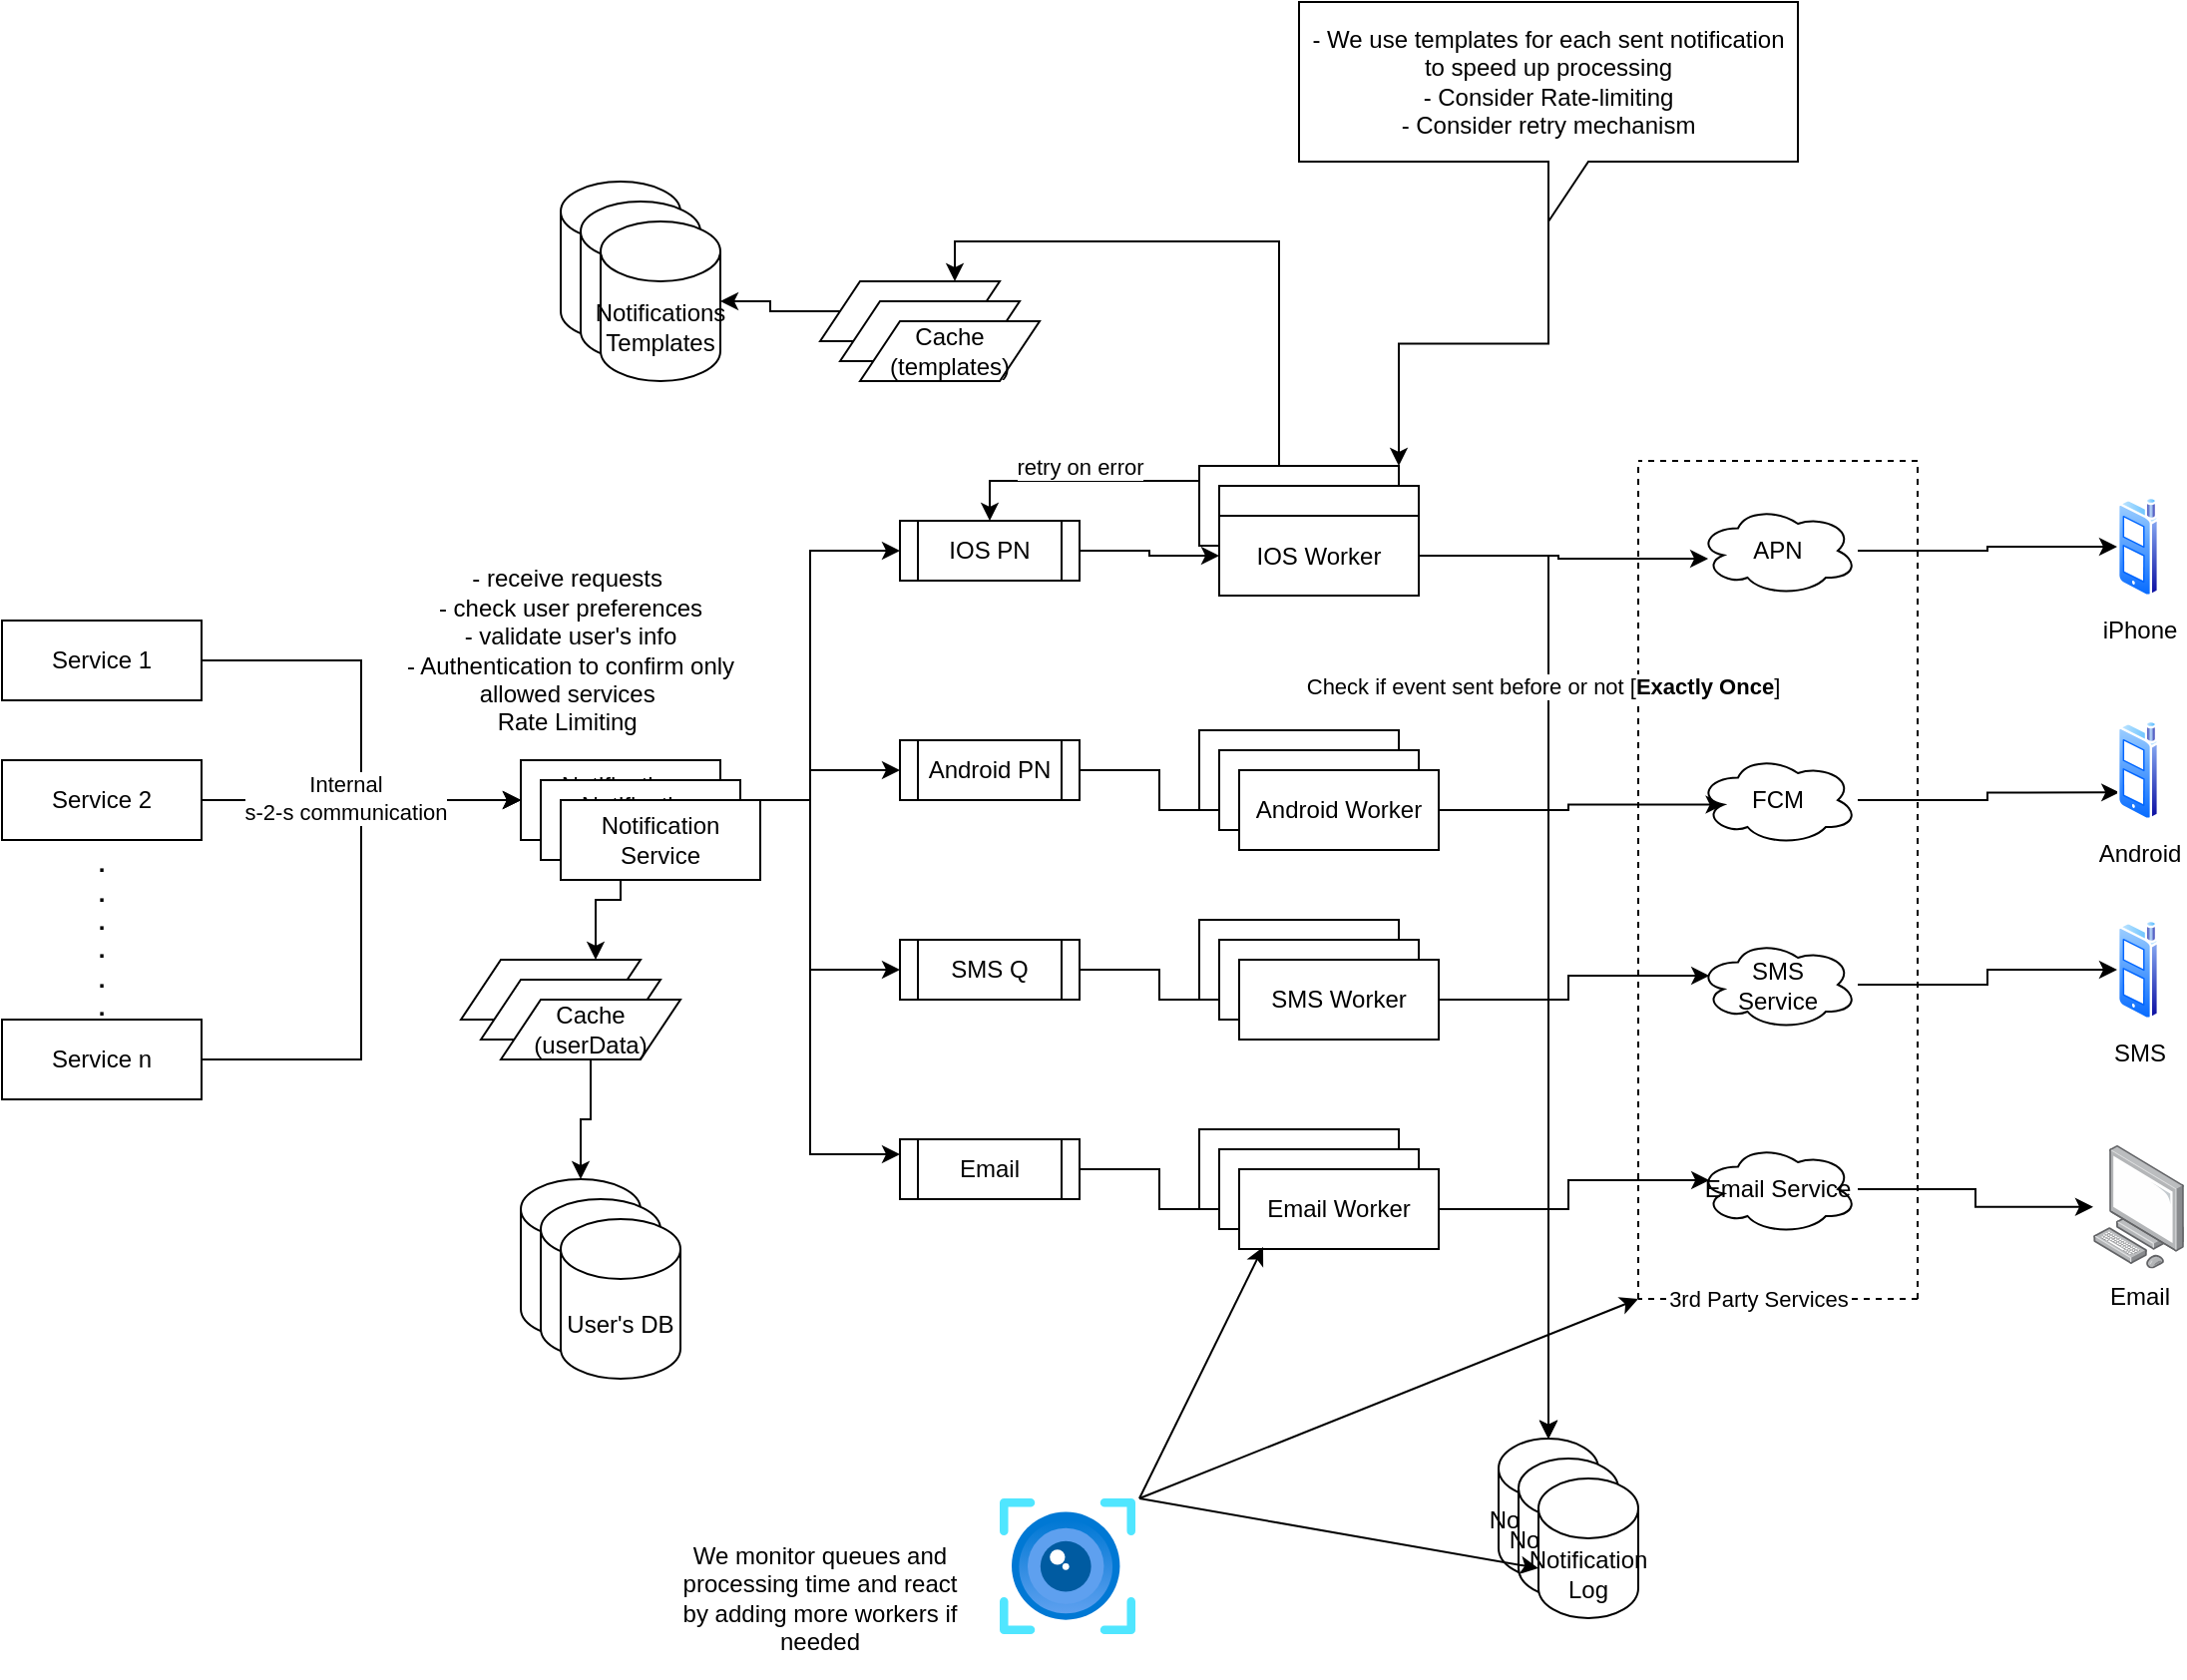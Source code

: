 <mxfile version="24.7.16">
  <diagram name="Page-1" id="NLXaHPt7EvbyLJeMmwPG">
    <mxGraphModel dx="1674" dy="1816" grid="1" gridSize="10" guides="1" tooltips="1" connect="1" arrows="1" fold="1" page="1" pageScale="1" pageWidth="850" pageHeight="1100" math="0" shadow="0">
      <root>
        <mxCell id="0" />
        <mxCell id="1" parent="0" />
        <mxCell id="RzXXmSxFQPVKrlZQ7P__-6" style="edgeStyle=orthogonalEdgeStyle;rounded=0;orthogonalLoop=1;jettySize=auto;html=1;entryX=0;entryY=0.5;entryDx=0;entryDy=0;" parent="1" source="RzXXmSxFQPVKrlZQ7P__-1" target="RzXXmSxFQPVKrlZQ7P__-5" edge="1">
          <mxGeometry relative="1" as="geometry" />
        </mxCell>
        <mxCell id="RzXXmSxFQPVKrlZQ7P__-1" value="Service 1" style="rounded=0;whiteSpace=wrap;html=1;" parent="1" vertex="1">
          <mxGeometry x="40" y="180" width="100" height="40" as="geometry" />
        </mxCell>
        <mxCell id="RzXXmSxFQPVKrlZQ7P__-8" style="edgeStyle=orthogonalEdgeStyle;rounded=0;orthogonalLoop=1;jettySize=auto;html=1;" parent="1" source="RzXXmSxFQPVKrlZQ7P__-2" target="RzXXmSxFQPVKrlZQ7P__-5" edge="1">
          <mxGeometry relative="1" as="geometry" />
        </mxCell>
        <mxCell id="RzXXmSxFQPVKrlZQ7P__-2" value="Service 2" style="rounded=0;whiteSpace=wrap;html=1;" parent="1" vertex="1">
          <mxGeometry x="40" y="250" width="100" height="40" as="geometry" />
        </mxCell>
        <mxCell id="RzXXmSxFQPVKrlZQ7P__-9" style="edgeStyle=orthogonalEdgeStyle;rounded=0;orthogonalLoop=1;jettySize=auto;html=1;entryX=0;entryY=0.5;entryDx=0;entryDy=0;" parent="1" source="RzXXmSxFQPVKrlZQ7P__-3" target="RzXXmSxFQPVKrlZQ7P__-5" edge="1">
          <mxGeometry relative="1" as="geometry" />
        </mxCell>
        <mxCell id="RzXXmSxFQPVKrlZQ7P__-10" value="Internal &lt;br&gt;s-2-s communication" style="edgeLabel;html=1;align=center;verticalAlign=middle;resizable=0;points=[];" parent="RzXXmSxFQPVKrlZQ7P__-9" vertex="1" connectable="0">
          <mxGeometry x="0.688" y="1" relative="1" as="geometry">
            <mxPoint x="-43" as="offset" />
          </mxGeometry>
        </mxCell>
        <mxCell id="RzXXmSxFQPVKrlZQ7P__-3" value="Service n" style="rounded=0;whiteSpace=wrap;html=1;" parent="1" vertex="1">
          <mxGeometry x="40" y="380" width="100" height="40" as="geometry" />
        </mxCell>
        <mxCell id="RzXXmSxFQPVKrlZQ7P__-4" value="&lt;b&gt;.&lt;br&gt;.&lt;br&gt;.&lt;br&gt;.&lt;br&gt;.&lt;br&gt;.&lt;/b&gt;&lt;div&gt;&lt;br&gt;&lt;/div&gt;" style="text;html=1;align=center;verticalAlign=middle;whiteSpace=wrap;rounded=0;" parent="1" vertex="1">
          <mxGeometry x="60" y="330" width="60" height="30" as="geometry" />
        </mxCell>
        <mxCell id="RzXXmSxFQPVKrlZQ7P__-20" style="edgeStyle=orthogonalEdgeStyle;rounded=0;orthogonalLoop=1;jettySize=auto;html=1;entryX=0.75;entryY=0;entryDx=0;entryDy=0;" parent="1" source="RzXXmSxFQPVKrlZQ7P__-5" target="RzXXmSxFQPVKrlZQ7P__-14" edge="1">
          <mxGeometry relative="1" as="geometry" />
        </mxCell>
        <mxCell id="RzXXmSxFQPVKrlZQ7P__-25" style="edgeStyle=orthogonalEdgeStyle;rounded=0;orthogonalLoop=1;jettySize=auto;html=1;entryX=0;entryY=0.5;entryDx=0;entryDy=0;" parent="1" source="RzXXmSxFQPVKrlZQ7P__-5" target="RzXXmSxFQPVKrlZQ7P__-21" edge="1">
          <mxGeometry relative="1" as="geometry" />
        </mxCell>
        <mxCell id="RzXXmSxFQPVKrlZQ7P__-26" style="edgeStyle=orthogonalEdgeStyle;rounded=0;orthogonalLoop=1;jettySize=auto;html=1;entryX=0;entryY=0.5;entryDx=0;entryDy=0;" parent="1" source="RzXXmSxFQPVKrlZQ7P__-5" target="RzXXmSxFQPVKrlZQ7P__-22" edge="1">
          <mxGeometry relative="1" as="geometry" />
        </mxCell>
        <mxCell id="RzXXmSxFQPVKrlZQ7P__-27" style="edgeStyle=orthogonalEdgeStyle;rounded=0;orthogonalLoop=1;jettySize=auto;html=1;entryX=0;entryY=0.5;entryDx=0;entryDy=0;" parent="1" source="RzXXmSxFQPVKrlZQ7P__-5" target="RzXXmSxFQPVKrlZQ7P__-23" edge="1">
          <mxGeometry relative="1" as="geometry" />
        </mxCell>
        <mxCell id="RzXXmSxFQPVKrlZQ7P__-28" style="edgeStyle=orthogonalEdgeStyle;rounded=0;orthogonalLoop=1;jettySize=auto;html=1;entryX=0;entryY=0.25;entryDx=0;entryDy=0;" parent="1" source="RzXXmSxFQPVKrlZQ7P__-5" target="RzXXmSxFQPVKrlZQ7P__-24" edge="1">
          <mxGeometry relative="1" as="geometry" />
        </mxCell>
        <mxCell id="RzXXmSxFQPVKrlZQ7P__-5" value="Notification Service" style="rounded=0;whiteSpace=wrap;html=1;" parent="1" vertex="1">
          <mxGeometry x="300" y="250" width="100" height="40" as="geometry" />
        </mxCell>
        <mxCell id="RzXXmSxFQPVKrlZQ7P__-17" value="" style="group" parent="1" vertex="1" connectable="0">
          <mxGeometry x="270" y="350" width="110" height="50" as="geometry" />
        </mxCell>
        <mxCell id="RzXXmSxFQPVKrlZQ7P__-14" value="" style="shape=parallelogram;perimeter=parallelogramPerimeter;whiteSpace=wrap;html=1;fixedSize=1;" parent="RzXXmSxFQPVKrlZQ7P__-17" vertex="1">
          <mxGeometry width="90" height="30" as="geometry" />
        </mxCell>
        <mxCell id="RzXXmSxFQPVKrlZQ7P__-15" value="" style="shape=parallelogram;perimeter=parallelogramPerimeter;whiteSpace=wrap;html=1;fixedSize=1;" parent="RzXXmSxFQPVKrlZQ7P__-17" vertex="1">
          <mxGeometry x="10" y="10" width="90" height="30" as="geometry" />
        </mxCell>
        <mxCell id="RzXXmSxFQPVKrlZQ7P__-16" value="Cache&lt;br&gt;(userData)" style="shape=parallelogram;perimeter=parallelogramPerimeter;whiteSpace=wrap;html=1;fixedSize=1;" parent="RzXXmSxFQPVKrlZQ7P__-17" vertex="1">
          <mxGeometry x="20" y="20" width="90" height="30" as="geometry" />
        </mxCell>
        <mxCell id="RzXXmSxFQPVKrlZQ7P__-18" value="" style="group" parent="1" vertex="1" connectable="0">
          <mxGeometry x="300" y="460" width="80" height="100" as="geometry" />
        </mxCell>
        <mxCell id="RzXXmSxFQPVKrlZQ7P__-11" value="" style="shape=cylinder3;whiteSpace=wrap;html=1;boundedLbl=1;backgroundOutline=1;size=15;" parent="RzXXmSxFQPVKrlZQ7P__-18" vertex="1">
          <mxGeometry width="60" height="80" as="geometry" />
        </mxCell>
        <mxCell id="RzXXmSxFQPVKrlZQ7P__-12" value="" style="shape=cylinder3;whiteSpace=wrap;html=1;boundedLbl=1;backgroundOutline=1;size=15;" parent="RzXXmSxFQPVKrlZQ7P__-18" vertex="1">
          <mxGeometry x="10" y="10" width="60" height="80" as="geometry" />
        </mxCell>
        <mxCell id="RzXXmSxFQPVKrlZQ7P__-13" value="User&#39;s DB" style="shape=cylinder3;whiteSpace=wrap;html=1;boundedLbl=1;backgroundOutline=1;size=15;strokeColor=default;align=center;verticalAlign=middle;fontFamily=Helvetica;fontSize=12;fontColor=default;fillColor=default;" parent="RzXXmSxFQPVKrlZQ7P__-18" vertex="1">
          <mxGeometry x="20" y="20" width="60" height="80" as="geometry" />
        </mxCell>
        <mxCell id="RzXXmSxFQPVKrlZQ7P__-19" style="edgeStyle=orthogonalEdgeStyle;rounded=0;orthogonalLoop=1;jettySize=auto;html=1;entryX=0.5;entryY=0;entryDx=0;entryDy=0;entryPerimeter=0;" parent="1" source="RzXXmSxFQPVKrlZQ7P__-16" target="RzXXmSxFQPVKrlZQ7P__-11" edge="1">
          <mxGeometry relative="1" as="geometry" />
        </mxCell>
        <mxCell id="RzXXmSxFQPVKrlZQ7P__-66" value="" style="edgeStyle=orthogonalEdgeStyle;rounded=0;orthogonalLoop=1;jettySize=auto;html=1;" parent="1" source="RzXXmSxFQPVKrlZQ7P__-21" target="RzXXmSxFQPVKrlZQ7P__-51" edge="1">
          <mxGeometry relative="1" as="geometry" />
        </mxCell>
        <mxCell id="RzXXmSxFQPVKrlZQ7P__-21" value="IOS PN" style="shape=process;whiteSpace=wrap;html=1;backgroundOutline=1;" parent="1" vertex="1">
          <mxGeometry x="490" y="130" width="90" height="30" as="geometry" />
        </mxCell>
        <mxCell id="RzXXmSxFQPVKrlZQ7P__-65" value="" style="edgeStyle=orthogonalEdgeStyle;rounded=0;orthogonalLoop=1;jettySize=auto;html=1;" parent="1" source="RzXXmSxFQPVKrlZQ7P__-22" target="RzXXmSxFQPVKrlZQ7P__-56" edge="1">
          <mxGeometry relative="1" as="geometry" />
        </mxCell>
        <mxCell id="RzXXmSxFQPVKrlZQ7P__-22" value="Android PN" style="shape=process;whiteSpace=wrap;html=1;backgroundOutline=1;" parent="1" vertex="1">
          <mxGeometry x="490" y="240" width="90" height="30" as="geometry" />
        </mxCell>
        <mxCell id="RzXXmSxFQPVKrlZQ7P__-64" value="" style="edgeStyle=orthogonalEdgeStyle;rounded=0;orthogonalLoop=1;jettySize=auto;html=1;" parent="1" source="RzXXmSxFQPVKrlZQ7P__-23" target="RzXXmSxFQPVKrlZQ7P__-59" edge="1">
          <mxGeometry relative="1" as="geometry" />
        </mxCell>
        <mxCell id="RzXXmSxFQPVKrlZQ7P__-23" value="SMS Q" style="shape=process;whiteSpace=wrap;html=1;backgroundOutline=1;" parent="1" vertex="1">
          <mxGeometry x="490" y="340" width="90" height="30" as="geometry" />
        </mxCell>
        <mxCell id="RzXXmSxFQPVKrlZQ7P__-67" value="" style="edgeStyle=orthogonalEdgeStyle;rounded=0;orthogonalLoop=1;jettySize=auto;html=1;" parent="1" source="RzXXmSxFQPVKrlZQ7P__-24" target="RzXXmSxFQPVKrlZQ7P__-62" edge="1">
          <mxGeometry relative="1" as="geometry" />
        </mxCell>
        <mxCell id="RzXXmSxFQPVKrlZQ7P__-24" value="Email" style="shape=process;whiteSpace=wrap;html=1;backgroundOutline=1;" parent="1" vertex="1">
          <mxGeometry x="490" y="440" width="90" height="30" as="geometry" />
        </mxCell>
        <mxCell id="RzXXmSxFQPVKrlZQ7P__-29" value="- receive requests&amp;nbsp;&lt;br&gt;- check user preferences&lt;br&gt;- validate user&#39;s info&lt;br&gt;- Authentication to confirm only allowed services&amp;nbsp;&lt;br&gt;Rate Limiting&amp;nbsp;" style="text;html=1;align=center;verticalAlign=middle;whiteSpace=wrap;rounded=0;" parent="1" vertex="1">
          <mxGeometry x="235" y="180" width="180" height="30" as="geometry" />
        </mxCell>
        <mxCell id="RzXXmSxFQPVKrlZQ7P__-30" value="Notification Service" style="rounded=0;whiteSpace=wrap;html=1;" parent="1" vertex="1">
          <mxGeometry x="310" y="260" width="100" height="40" as="geometry" />
        </mxCell>
        <mxCell id="RzXXmSxFQPVKrlZQ7P__-31" value="Notification Service" style="rounded=0;whiteSpace=wrap;html=1;" parent="1" vertex="1">
          <mxGeometry x="320" y="270" width="100" height="40" as="geometry" />
        </mxCell>
        <mxCell id="YqJQJMSbK-VPxtodXvEf-1" style="edgeStyle=orthogonalEdgeStyle;rounded=0;orthogonalLoop=1;jettySize=auto;html=1;entryX=0.5;entryY=0;entryDx=0;entryDy=0;" edge="1" parent="1" source="RzXXmSxFQPVKrlZQ7P__-49" target="RzXXmSxFQPVKrlZQ7P__-21">
          <mxGeometry relative="1" as="geometry">
            <Array as="points">
              <mxPoint x="535" y="110" />
            </Array>
          </mxGeometry>
        </mxCell>
        <mxCell id="YqJQJMSbK-VPxtodXvEf-2" value="retry on error" style="edgeLabel;html=1;align=center;verticalAlign=middle;resizable=0;points=[];" vertex="1" connectable="0" parent="YqJQJMSbK-VPxtodXvEf-1">
          <mxGeometry x="0.2" y="-2" relative="1" as="geometry">
            <mxPoint x="15" y="-5" as="offset" />
          </mxGeometry>
        </mxCell>
        <mxCell id="YqJQJMSbK-VPxtodXvEf-16" style="edgeStyle=orthogonalEdgeStyle;rounded=0;orthogonalLoop=1;jettySize=auto;html=1;entryX=0.75;entryY=0;entryDx=0;entryDy=0;" edge="1" parent="1" source="RzXXmSxFQPVKrlZQ7P__-49" target="YqJQJMSbK-VPxtodXvEf-5">
          <mxGeometry relative="1" as="geometry">
            <Array as="points">
              <mxPoint x="680" y="-10" />
              <mxPoint x="518" y="-10" />
            </Array>
          </mxGeometry>
        </mxCell>
        <mxCell id="RzXXmSxFQPVKrlZQ7P__-49" value="IOS Worker" style="rounded=0;whiteSpace=wrap;html=1;" parent="1" vertex="1">
          <mxGeometry x="640" y="102.5" width="100" height="40" as="geometry" />
        </mxCell>
        <mxCell id="RzXXmSxFQPVKrlZQ7P__-50" value="IOS Worker" style="rounded=0;whiteSpace=wrap;html=1;" parent="1" vertex="1">
          <mxGeometry x="650" y="112.5" width="100" height="40" as="geometry" />
        </mxCell>
        <mxCell id="RzXXmSxFQPVKrlZQ7P__-78" style="edgeStyle=orthogonalEdgeStyle;rounded=0;orthogonalLoop=1;jettySize=auto;html=1;entryX=0.063;entryY=0.589;entryDx=0;entryDy=0;entryPerimeter=0;" parent="1" source="RzXXmSxFQPVKrlZQ7P__-51" target="RzXXmSxFQPVKrlZQ7P__-74" edge="1">
          <mxGeometry relative="1" as="geometry">
            <mxPoint x="860" y="165" as="targetPoint" />
          </mxGeometry>
        </mxCell>
        <mxCell id="RzXXmSxFQPVKrlZQ7P__-51" value="IOS Worker" style="rounded=0;whiteSpace=wrap;html=1;" parent="1" vertex="1">
          <mxGeometry x="650" y="127.5" width="100" height="40" as="geometry" />
        </mxCell>
        <mxCell id="RzXXmSxFQPVKrlZQ7P__-52" value="IOS Worker" style="rounded=0;whiteSpace=wrap;html=1;" parent="1" vertex="1">
          <mxGeometry x="640" y="235" width="100" height="40" as="geometry" />
        </mxCell>
        <mxCell id="RzXXmSxFQPVKrlZQ7P__-55" value="IOS Worker" style="rounded=0;whiteSpace=wrap;html=1;" parent="1" vertex="1">
          <mxGeometry x="650" y="245" width="100" height="40" as="geometry" />
        </mxCell>
        <mxCell id="RzXXmSxFQPVKrlZQ7P__-79" style="edgeStyle=orthogonalEdgeStyle;rounded=0;orthogonalLoop=1;jettySize=auto;html=1;entryX=0.16;entryY=0.55;entryDx=0;entryDy=0;entryPerimeter=0;" parent="1" source="RzXXmSxFQPVKrlZQ7P__-56" target="RzXXmSxFQPVKrlZQ7P__-75" edge="1">
          <mxGeometry relative="1" as="geometry">
            <mxPoint x="860" y="275" as="targetPoint" />
          </mxGeometry>
        </mxCell>
        <mxCell id="RzXXmSxFQPVKrlZQ7P__-56" value="Android Worker" style="rounded=0;whiteSpace=wrap;html=1;" parent="1" vertex="1">
          <mxGeometry x="660" y="255" width="100" height="40" as="geometry" />
        </mxCell>
        <mxCell id="RzXXmSxFQPVKrlZQ7P__-57" value="SMS Worker" style="rounded=0;whiteSpace=wrap;html=1;" parent="1" vertex="1">
          <mxGeometry x="640" y="330" width="100" height="40" as="geometry" />
        </mxCell>
        <mxCell id="RzXXmSxFQPVKrlZQ7P__-58" value="SMS Worker" style="rounded=0;whiteSpace=wrap;html=1;" parent="1" vertex="1">
          <mxGeometry x="650" y="340" width="100" height="40" as="geometry" />
        </mxCell>
        <mxCell id="RzXXmSxFQPVKrlZQ7P__-80" style="edgeStyle=orthogonalEdgeStyle;rounded=0;orthogonalLoop=1;jettySize=auto;html=1;entryX=0.07;entryY=0.4;entryDx=0;entryDy=0;entryPerimeter=0;" parent="1" source="RzXXmSxFQPVKrlZQ7P__-59" target="RzXXmSxFQPVKrlZQ7P__-76" edge="1">
          <mxGeometry relative="1" as="geometry">
            <mxPoint x="860" y="370" as="targetPoint" />
          </mxGeometry>
        </mxCell>
        <mxCell id="RzXXmSxFQPVKrlZQ7P__-59" value="SMS Worker" style="rounded=0;whiteSpace=wrap;html=1;" parent="1" vertex="1">
          <mxGeometry x="660" y="350" width="100" height="40" as="geometry" />
        </mxCell>
        <mxCell id="RzXXmSxFQPVKrlZQ7P__-60" value="Email Worker" style="rounded=0;whiteSpace=wrap;html=1;" parent="1" vertex="1">
          <mxGeometry x="640" y="435" width="100" height="40" as="geometry" />
        </mxCell>
        <mxCell id="RzXXmSxFQPVKrlZQ7P__-61" value="Email Worker" style="rounded=0;whiteSpace=wrap;html=1;" parent="1" vertex="1">
          <mxGeometry x="650" y="445" width="100" height="40" as="geometry" />
        </mxCell>
        <mxCell id="RzXXmSxFQPVKrlZQ7P__-81" style="edgeStyle=orthogonalEdgeStyle;rounded=0;orthogonalLoop=1;jettySize=auto;html=1;entryX=0.07;entryY=0.4;entryDx=0;entryDy=0;entryPerimeter=0;" parent="1" source="RzXXmSxFQPVKrlZQ7P__-62" target="RzXXmSxFQPVKrlZQ7P__-77" edge="1">
          <mxGeometry relative="1" as="geometry">
            <mxPoint x="860" y="475" as="targetPoint" />
          </mxGeometry>
        </mxCell>
        <mxCell id="RzXXmSxFQPVKrlZQ7P__-62" value="Email Worker" style="rounded=0;whiteSpace=wrap;html=1;" parent="1" vertex="1">
          <mxGeometry x="660" y="455" width="100" height="40" as="geometry" />
        </mxCell>
        <mxCell id="RzXXmSxFQPVKrlZQ7P__-68" value="" style="endArrow=none;dashed=1;html=1;rounded=0;" parent="1" edge="1">
          <mxGeometry width="50" height="50" relative="1" as="geometry">
            <mxPoint x="860" y="520" as="sourcePoint" />
            <mxPoint x="860" y="100" as="targetPoint" />
          </mxGeometry>
        </mxCell>
        <mxCell id="RzXXmSxFQPVKrlZQ7P__-69" value="" style="endArrow=none;dashed=1;html=1;rounded=0;" parent="1" edge="1">
          <mxGeometry width="50" height="50" relative="1" as="geometry">
            <mxPoint x="1000" y="520" as="sourcePoint" />
            <mxPoint x="1000" y="100" as="targetPoint" />
          </mxGeometry>
        </mxCell>
        <mxCell id="RzXXmSxFQPVKrlZQ7P__-70" value="" style="endArrow=none;dashed=1;html=1;rounded=0;" parent="1" edge="1">
          <mxGeometry width="50" height="50" relative="1" as="geometry">
            <mxPoint x="1000" y="100" as="sourcePoint" />
            <mxPoint x="860" y="100" as="targetPoint" />
          </mxGeometry>
        </mxCell>
        <mxCell id="RzXXmSxFQPVKrlZQ7P__-71" value="" style="endArrow=none;dashed=1;html=1;rounded=0;" parent="1" edge="1">
          <mxGeometry width="50" height="50" relative="1" as="geometry">
            <mxPoint x="1000" y="520" as="sourcePoint" />
            <mxPoint x="860" y="520" as="targetPoint" />
          </mxGeometry>
        </mxCell>
        <mxCell id="RzXXmSxFQPVKrlZQ7P__-72" value="3rd Party Services" style="edgeLabel;html=1;align=center;verticalAlign=middle;resizable=0;points=[];" parent="RzXXmSxFQPVKrlZQ7P__-71" vertex="1" connectable="0">
          <mxGeometry x="0.471" y="-3" relative="1" as="geometry">
            <mxPoint x="23" y="3" as="offset" />
          </mxGeometry>
        </mxCell>
        <mxCell id="RzXXmSxFQPVKrlZQ7P__-84" style="edgeStyle=orthogonalEdgeStyle;rounded=0;orthogonalLoop=1;jettySize=auto;html=1;" parent="1" source="RzXXmSxFQPVKrlZQ7P__-74" target="RzXXmSxFQPVKrlZQ7P__-83" edge="1">
          <mxGeometry relative="1" as="geometry" />
        </mxCell>
        <mxCell id="RzXXmSxFQPVKrlZQ7P__-74" value="APN" style="ellipse;shape=cloud;whiteSpace=wrap;html=1;" parent="1" vertex="1">
          <mxGeometry x="890" y="122.5" width="80" height="45" as="geometry" />
        </mxCell>
        <mxCell id="RzXXmSxFQPVKrlZQ7P__-88" style="edgeStyle=orthogonalEdgeStyle;rounded=0;orthogonalLoop=1;jettySize=auto;html=1;entryX=0;entryY=0.75;entryDx=0;entryDy=0;" parent="1" source="RzXXmSxFQPVKrlZQ7P__-75" target="RzXXmSxFQPVKrlZQ7P__-85" edge="1">
          <mxGeometry relative="1" as="geometry" />
        </mxCell>
        <mxCell id="RzXXmSxFQPVKrlZQ7P__-75" value="FCM" style="ellipse;shape=cloud;whiteSpace=wrap;html=1;" parent="1" vertex="1">
          <mxGeometry x="890" y="247.5" width="80" height="45" as="geometry" />
        </mxCell>
        <mxCell id="RzXXmSxFQPVKrlZQ7P__-90" style="edgeStyle=orthogonalEdgeStyle;rounded=0;orthogonalLoop=1;jettySize=auto;html=1;entryX=0;entryY=0.5;entryDx=0;entryDy=0;" parent="1" source="RzXXmSxFQPVKrlZQ7P__-76" target="RzXXmSxFQPVKrlZQ7P__-86" edge="1">
          <mxGeometry relative="1" as="geometry" />
        </mxCell>
        <mxCell id="RzXXmSxFQPVKrlZQ7P__-76" value="SMS &lt;br&gt;Service" style="ellipse;shape=cloud;whiteSpace=wrap;html=1;" parent="1" vertex="1">
          <mxGeometry x="890" y="340" width="80" height="45" as="geometry" />
        </mxCell>
        <mxCell id="RzXXmSxFQPVKrlZQ7P__-91" style="edgeStyle=orthogonalEdgeStyle;rounded=0;orthogonalLoop=1;jettySize=auto;html=1;" parent="1" source="RzXXmSxFQPVKrlZQ7P__-77" target="RzXXmSxFQPVKrlZQ7P__-87" edge="1">
          <mxGeometry relative="1" as="geometry" />
        </mxCell>
        <mxCell id="RzXXmSxFQPVKrlZQ7P__-77" value="Email Service" style="ellipse;shape=cloud;whiteSpace=wrap;html=1;" parent="1" vertex="1">
          <mxGeometry x="890" y="442.5" width="80" height="45" as="geometry" />
        </mxCell>
        <mxCell id="RzXXmSxFQPVKrlZQ7P__-83" value="iPhone" style="image;aspect=fixed;perimeter=ellipsePerimeter;html=1;align=center;shadow=0;dashed=0;spacingTop=3;image=img/lib/active_directory/cell_phone.svg;" parent="1" vertex="1">
          <mxGeometry x="1100" y="118" width="21" height="50" as="geometry" />
        </mxCell>
        <mxCell id="RzXXmSxFQPVKrlZQ7P__-85" value="Android" style="image;aspect=fixed;perimeter=ellipsePerimeter;html=1;align=center;shadow=0;dashed=0;spacingTop=3;image=img/lib/active_directory/cell_phone.svg;" parent="1" vertex="1">
          <mxGeometry x="1100" y="230" width="21" height="50" as="geometry" />
        </mxCell>
        <mxCell id="RzXXmSxFQPVKrlZQ7P__-86" value="SMS" style="image;aspect=fixed;perimeter=ellipsePerimeter;html=1;align=center;shadow=0;dashed=0;spacingTop=3;image=img/lib/active_directory/cell_phone.svg;" parent="1" vertex="1">
          <mxGeometry x="1100" y="330" width="21" height="50" as="geometry" />
        </mxCell>
        <mxCell id="RzXXmSxFQPVKrlZQ7P__-87" value="Email" style="image;points=[];aspect=fixed;html=1;align=center;shadow=0;dashed=0;image=img/lib/allied_telesis/computer_and_terminals/Personal_Computer.svg;" parent="1" vertex="1">
          <mxGeometry x="1088" y="443" width="45.6" height="61.8" as="geometry" />
        </mxCell>
        <mxCell id="RzXXmSxFQPVKrlZQ7P__-92" value="Notification Log" style="shape=cylinder3;whiteSpace=wrap;html=1;boundedLbl=1;backgroundOutline=1;size=15;" parent="1" vertex="1">
          <mxGeometry x="790" y="590" width="50" height="70" as="geometry" />
        </mxCell>
        <mxCell id="RzXXmSxFQPVKrlZQ7P__-93" value="Notification Log" style="shape=cylinder3;whiteSpace=wrap;html=1;boundedLbl=1;backgroundOutline=1;size=15;" parent="1" vertex="1">
          <mxGeometry x="800" y="600" width="50" height="70" as="geometry" />
        </mxCell>
        <mxCell id="RzXXmSxFQPVKrlZQ7P__-94" value="Notification Log" style="shape=cylinder3;whiteSpace=wrap;html=1;boundedLbl=1;backgroundOutline=1;size=15;" parent="1" vertex="1">
          <mxGeometry x="810" y="610" width="50" height="70" as="geometry" />
        </mxCell>
        <mxCell id="RzXXmSxFQPVKrlZQ7P__-95" style="edgeStyle=orthogonalEdgeStyle;rounded=0;orthogonalLoop=1;jettySize=auto;html=1;entryX=0.5;entryY=0;entryDx=0;entryDy=0;entryPerimeter=0;" parent="1" source="RzXXmSxFQPVKrlZQ7P__-62" target="RzXXmSxFQPVKrlZQ7P__-92" edge="1">
          <mxGeometry relative="1" as="geometry" />
        </mxCell>
        <mxCell id="RzXXmSxFQPVKrlZQ7P__-96" style="edgeStyle=orthogonalEdgeStyle;rounded=0;orthogonalLoop=1;jettySize=auto;html=1;entryX=0.5;entryY=0;entryDx=0;entryDy=0;entryPerimeter=0;" parent="1" source="RzXXmSxFQPVKrlZQ7P__-59" target="RzXXmSxFQPVKrlZQ7P__-92" edge="1">
          <mxGeometry relative="1" as="geometry" />
        </mxCell>
        <mxCell id="RzXXmSxFQPVKrlZQ7P__-97" style="edgeStyle=orthogonalEdgeStyle;rounded=0;orthogonalLoop=1;jettySize=auto;html=1;entryX=0.5;entryY=0;entryDx=0;entryDy=0;entryPerimeter=0;" parent="1" source="RzXXmSxFQPVKrlZQ7P__-56" target="RzXXmSxFQPVKrlZQ7P__-92" edge="1">
          <mxGeometry relative="1" as="geometry" />
        </mxCell>
        <mxCell id="RzXXmSxFQPVKrlZQ7P__-98" style="edgeStyle=orthogonalEdgeStyle;rounded=0;orthogonalLoop=1;jettySize=auto;html=1;entryX=0.5;entryY=0;entryDx=0;entryDy=0;entryPerimeter=0;" parent="1" source="RzXXmSxFQPVKrlZQ7P__-51" target="RzXXmSxFQPVKrlZQ7P__-92" edge="1">
          <mxGeometry relative="1" as="geometry" />
        </mxCell>
        <mxCell id="YqJQJMSbK-VPxtodXvEf-3" value="Check if event sent before or not [&lt;b&gt;Exactly Once&lt;/b&gt;]" style="edgeLabel;html=1;align=center;verticalAlign=middle;resizable=0;points=[];" vertex="1" connectable="0" parent="RzXXmSxFQPVKrlZQ7P__-98">
          <mxGeometry x="-0.49" y="-3" relative="1" as="geometry">
            <mxPoint y="1" as="offset" />
          </mxGeometry>
        </mxCell>
        <mxCell id="YqJQJMSbK-VPxtodXvEf-13" style="edgeStyle=orthogonalEdgeStyle;rounded=0;orthogonalLoop=1;jettySize=auto;html=1;entryX=1;entryY=0;entryDx=0;entryDy=0;" edge="1" parent="1" source="RzXXmSxFQPVKrlZQ7P__-100" target="RzXXmSxFQPVKrlZQ7P__-49">
          <mxGeometry relative="1" as="geometry" />
        </mxCell>
        <mxCell id="RzXXmSxFQPVKrlZQ7P__-100" value="- We use templates for each sent notification to speed up processing&lt;br&gt;- Consider Rate-limiting&lt;br&gt;- Consider retry mechanism" style="shape=callout;whiteSpace=wrap;html=1;perimeter=calloutPerimeter;" parent="1" vertex="1">
          <mxGeometry x="690" y="-130" width="250" height="110" as="geometry" />
        </mxCell>
        <mxCell id="RzXXmSxFQPVKrlZQ7P__-101" value="" style="image;aspect=fixed;html=1;points=[];align=center;fontSize=12;image=img/lib/azure2/ai_machine_learning/Computer_Vision.svg;" parent="1" vertex="1">
          <mxGeometry x="540" y="620" width="68" height="68" as="geometry" />
        </mxCell>
        <mxCell id="RzXXmSxFQPVKrlZQ7P__-102" value="" style="endArrow=classic;html=1;rounded=0;entryX=0.12;entryY=0.975;entryDx=0;entryDy=0;entryPerimeter=0;" parent="1" target="RzXXmSxFQPVKrlZQ7P__-62" edge="1">
          <mxGeometry width="50" height="50" relative="1" as="geometry">
            <mxPoint x="610" y="620" as="sourcePoint" />
            <mxPoint x="660" y="570" as="targetPoint" />
          </mxGeometry>
        </mxCell>
        <mxCell id="RzXXmSxFQPVKrlZQ7P__-103" value="We monitor queues and processing time and react by adding more workers if needed" style="text;html=1;align=center;verticalAlign=middle;whiteSpace=wrap;rounded=0;" parent="1" vertex="1">
          <mxGeometry x="380" y="630" width="140" height="80" as="geometry" />
        </mxCell>
        <mxCell id="RzXXmSxFQPVKrlZQ7P__-104" value="" style="endArrow=classic;html=1;rounded=0;entryX=0;entryY=0;entryDx=0;entryDy=45;entryPerimeter=0;" parent="1" target="RzXXmSxFQPVKrlZQ7P__-94" edge="1">
          <mxGeometry width="50" height="50" relative="1" as="geometry">
            <mxPoint x="610" y="620" as="sourcePoint" />
            <mxPoint x="682" y="504" as="targetPoint" />
          </mxGeometry>
        </mxCell>
        <mxCell id="RzXXmSxFQPVKrlZQ7P__-105" value="" style="endArrow=classic;html=1;rounded=0;" parent="1" edge="1">
          <mxGeometry width="50" height="50" relative="1" as="geometry">
            <mxPoint x="610" y="620" as="sourcePoint" />
            <mxPoint x="860" y="520" as="targetPoint" />
          </mxGeometry>
        </mxCell>
        <mxCell id="YqJQJMSbK-VPxtodXvEf-4" value="" style="group" vertex="1" connectable="0" parent="1">
          <mxGeometry x="450" y="10" width="110" height="50" as="geometry" />
        </mxCell>
        <mxCell id="YqJQJMSbK-VPxtodXvEf-5" value="" style="shape=parallelogram;perimeter=parallelogramPerimeter;whiteSpace=wrap;html=1;fixedSize=1;" vertex="1" parent="YqJQJMSbK-VPxtodXvEf-4">
          <mxGeometry width="90" height="30" as="geometry" />
        </mxCell>
        <mxCell id="YqJQJMSbK-VPxtodXvEf-6" value="" style="shape=parallelogram;perimeter=parallelogramPerimeter;whiteSpace=wrap;html=1;fixedSize=1;" vertex="1" parent="YqJQJMSbK-VPxtodXvEf-4">
          <mxGeometry x="10" y="10" width="90" height="30" as="geometry" />
        </mxCell>
        <mxCell id="YqJQJMSbK-VPxtodXvEf-7" value="Cache&lt;br&gt;(templates)" style="shape=parallelogram;perimeter=parallelogramPerimeter;whiteSpace=wrap;html=1;fixedSize=1;" vertex="1" parent="YqJQJMSbK-VPxtodXvEf-4">
          <mxGeometry x="20" y="20" width="90" height="30" as="geometry" />
        </mxCell>
        <mxCell id="YqJQJMSbK-VPxtodXvEf-8" value="" style="group" vertex="1" connectable="0" parent="1">
          <mxGeometry x="320" y="-40" width="80" height="100" as="geometry" />
        </mxCell>
        <mxCell id="YqJQJMSbK-VPxtodXvEf-9" value="" style="shape=cylinder3;whiteSpace=wrap;html=1;boundedLbl=1;backgroundOutline=1;size=15;" vertex="1" parent="YqJQJMSbK-VPxtodXvEf-8">
          <mxGeometry width="60" height="80" as="geometry" />
        </mxCell>
        <mxCell id="YqJQJMSbK-VPxtodXvEf-10" value="" style="shape=cylinder3;whiteSpace=wrap;html=1;boundedLbl=1;backgroundOutline=1;size=15;" vertex="1" parent="YqJQJMSbK-VPxtodXvEf-8">
          <mxGeometry x="10" y="10" width="60" height="80" as="geometry" />
        </mxCell>
        <mxCell id="YqJQJMSbK-VPxtodXvEf-11" value="Notifications Templates" style="shape=cylinder3;whiteSpace=wrap;html=1;boundedLbl=1;backgroundOutline=1;size=15;strokeColor=default;align=center;verticalAlign=middle;fontFamily=Helvetica;fontSize=12;fontColor=default;fillColor=default;" vertex="1" parent="YqJQJMSbK-VPxtodXvEf-8">
          <mxGeometry x="20" y="20" width="60" height="80" as="geometry" />
        </mxCell>
        <mxCell id="YqJQJMSbK-VPxtodXvEf-15" value="" style="edgeStyle=orthogonalEdgeStyle;rounded=0;orthogonalLoop=1;jettySize=auto;html=1;" edge="1" parent="1" source="YqJQJMSbK-VPxtodXvEf-5" target="YqJQJMSbK-VPxtodXvEf-11">
          <mxGeometry relative="1" as="geometry" />
        </mxCell>
      </root>
    </mxGraphModel>
  </diagram>
</mxfile>
